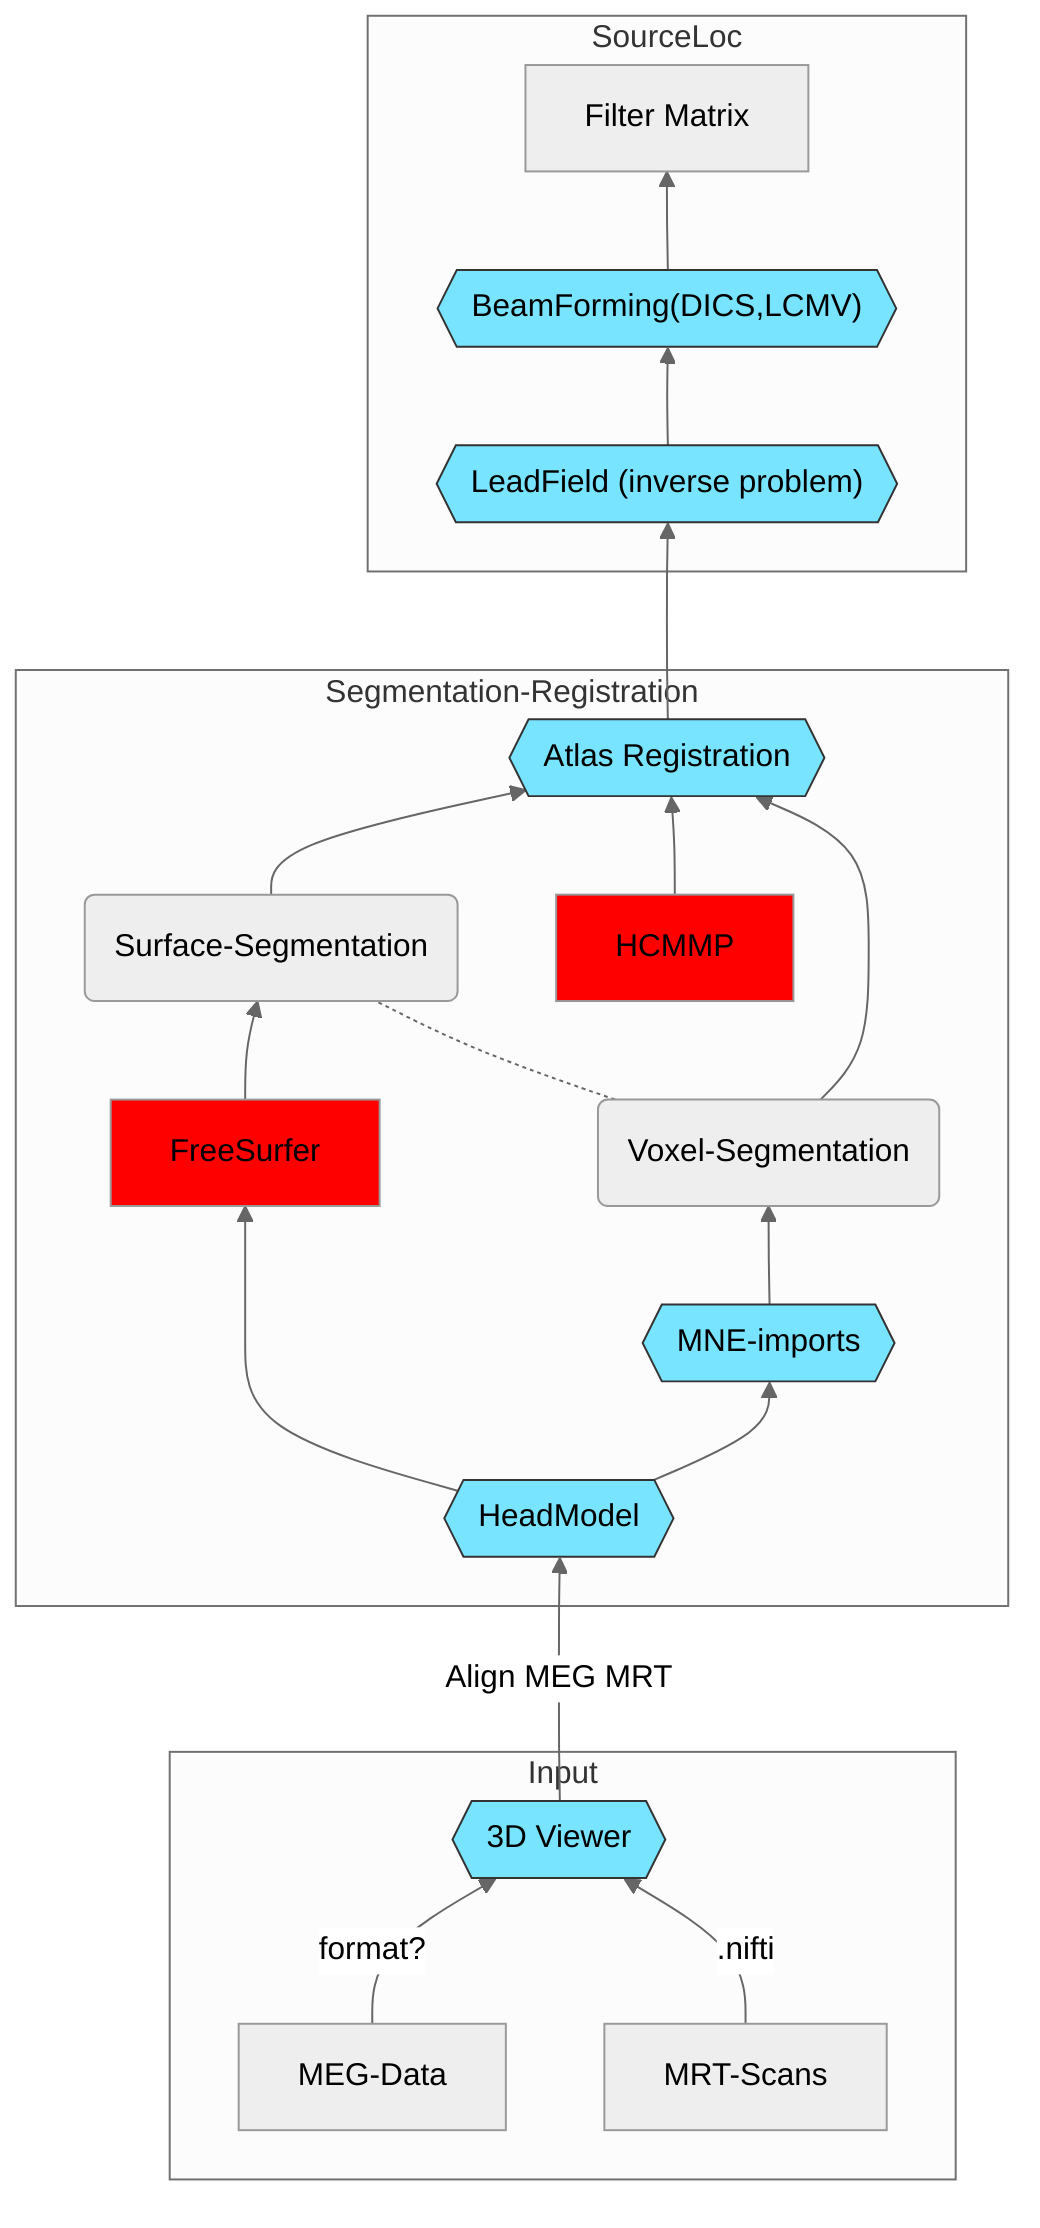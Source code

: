 %%{init: {'theme':'neutral'}}%%
graph BT

    %% projected development sub-units
    classDef DevUNIT fill:#78e4ff,stroke:#333,stroke-width:1px;
    %% external dependencies
    classDef EXTERN fill:red;

    subgraph Input
    MEG-Data --format?--> Viewer{{3D Viewer}}
    MRT-Scans --.nifti--> Viewer
    end
    
    subgraph Segmentation-Registration
    Viewer --Align MEG MRT--> HM{{HeadModel}}
    HM --> FreeSurfer
    HM --> MNE
    MNE{{MNE-imports}} --> Segm1(Voxel-Segmentation)
    FreeSurfer --> Segm2(Surface-Segmentation)
    Segm1-.-Segm2
    Segm1 -->Atlas{{Atlas Registration}}
    Segm2 -->Atlas
    HCMMP --> Atlas
    end
    
    subgraph SourceLoc
    Atlas -->LF{{"LeadField (inverse problem)"}}
    LF --> BF{{"BeamForming(DICS,LCMV)"}}
    BF-->FilterMatrix["Filter Matrix"]
    end


    class Viewer,HM,Segm,Atlas,MNE,BF,LF DevUNIT;
    class FreeSurfer,HCMMP EXTERN;